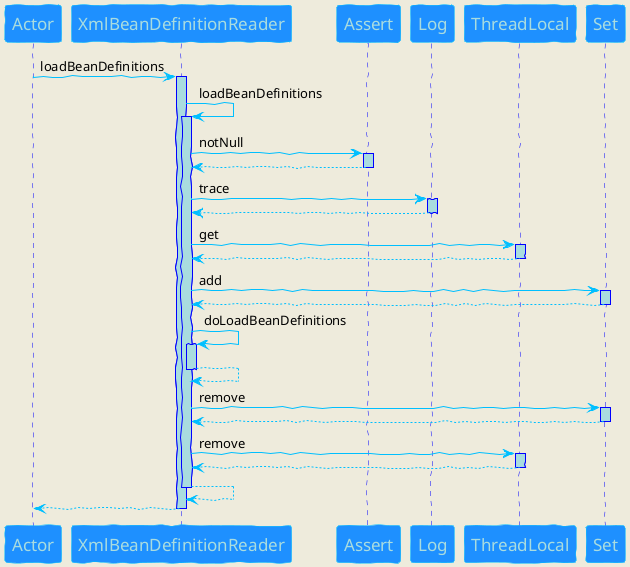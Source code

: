 @startuml

skinparam backgroundColor #EEEBDC
skinparam handwritten true

skinparam sequence {
ArrowColor DeepSkyBlue
ActorBorderColor DeepSkyBlue
LifeLineBorderColor blue
LifeLineBackgroundColor #A9DCDF

ParticipantBorderColor DeepSkyBlue
ParticipantBackgroundColor DodgerBlue
ParticipantFontName Impact
ParticipantFontSize 17
ParticipantFontColor #A9DCDF

ActorBackgroundColor aqua
ActorFontColor DeepSkyBlue
ActorFontSize 17
ActorFontName Aapex
}
participant Actor
Actor -> XmlBeanDefinitionReader : loadBeanDefinitions
activate XmlBeanDefinitionReader
XmlBeanDefinitionReader -> XmlBeanDefinitionReader : loadBeanDefinitions
activate XmlBeanDefinitionReader
XmlBeanDefinitionReader -> Assert : notNull
activate Assert
Assert --> XmlBeanDefinitionReader
deactivate Assert
XmlBeanDefinitionReader -> Log : trace
activate Log
Log --> XmlBeanDefinitionReader
deactivate Log
XmlBeanDefinitionReader -> ThreadLocal : get
activate ThreadLocal
ThreadLocal --> XmlBeanDefinitionReader
deactivate ThreadLocal
XmlBeanDefinitionReader -> Set : add
activate Set
Set --> XmlBeanDefinitionReader
deactivate Set
XmlBeanDefinitionReader -> XmlBeanDefinitionReader : doLoadBeanDefinitions
activate XmlBeanDefinitionReader
XmlBeanDefinitionReader --> XmlBeanDefinitionReader
deactivate XmlBeanDefinitionReader
XmlBeanDefinitionReader -> Set : remove
activate Set
Set --> XmlBeanDefinitionReader
deactivate Set
XmlBeanDefinitionReader -> ThreadLocal : remove
activate ThreadLocal
ThreadLocal --> XmlBeanDefinitionReader
deactivate ThreadLocal
XmlBeanDefinitionReader --> XmlBeanDefinitionReader
deactivate XmlBeanDefinitionReader
return
@enduml